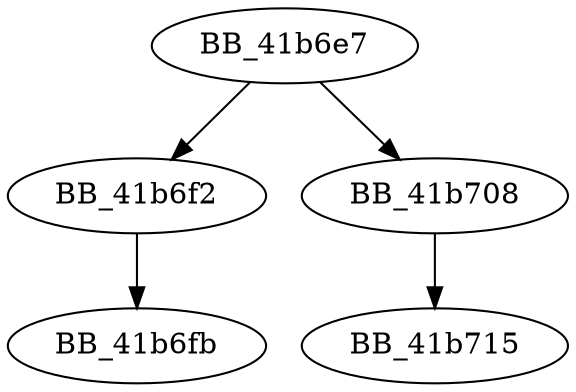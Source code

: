DiGraph __lock_file2{
BB_41b6e7->BB_41b6f2
BB_41b6e7->BB_41b708
BB_41b6f2->BB_41b6fb
BB_41b708->BB_41b715
}
